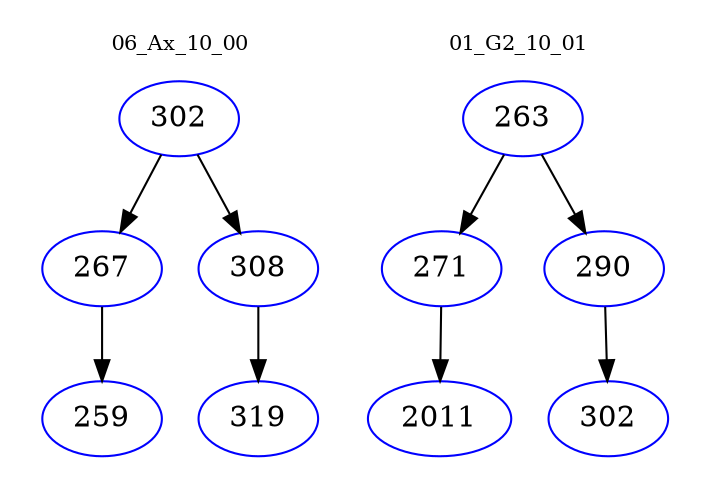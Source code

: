 digraph{
subgraph cluster_0 {
color = white
label = "06_Ax_10_00";
fontsize=10;
T0_302 [label="302", color="blue"]
T0_302 -> T0_267 [color="black"]
T0_267 [label="267", color="blue"]
T0_267 -> T0_259 [color="black"]
T0_259 [label="259", color="blue"]
T0_302 -> T0_308 [color="black"]
T0_308 [label="308", color="blue"]
T0_308 -> T0_319 [color="black"]
T0_319 [label="319", color="blue"]
}
subgraph cluster_1 {
color = white
label = "01_G2_10_01";
fontsize=10;
T1_263 [label="263", color="blue"]
T1_263 -> T1_271 [color="black"]
T1_271 [label="271", color="blue"]
T1_271 -> T1_2011 [color="black"]
T1_2011 [label="2011", color="blue"]
T1_263 -> T1_290 [color="black"]
T1_290 [label="290", color="blue"]
T1_290 -> T1_302 [color="black"]
T1_302 [label="302", color="blue"]
}
}
